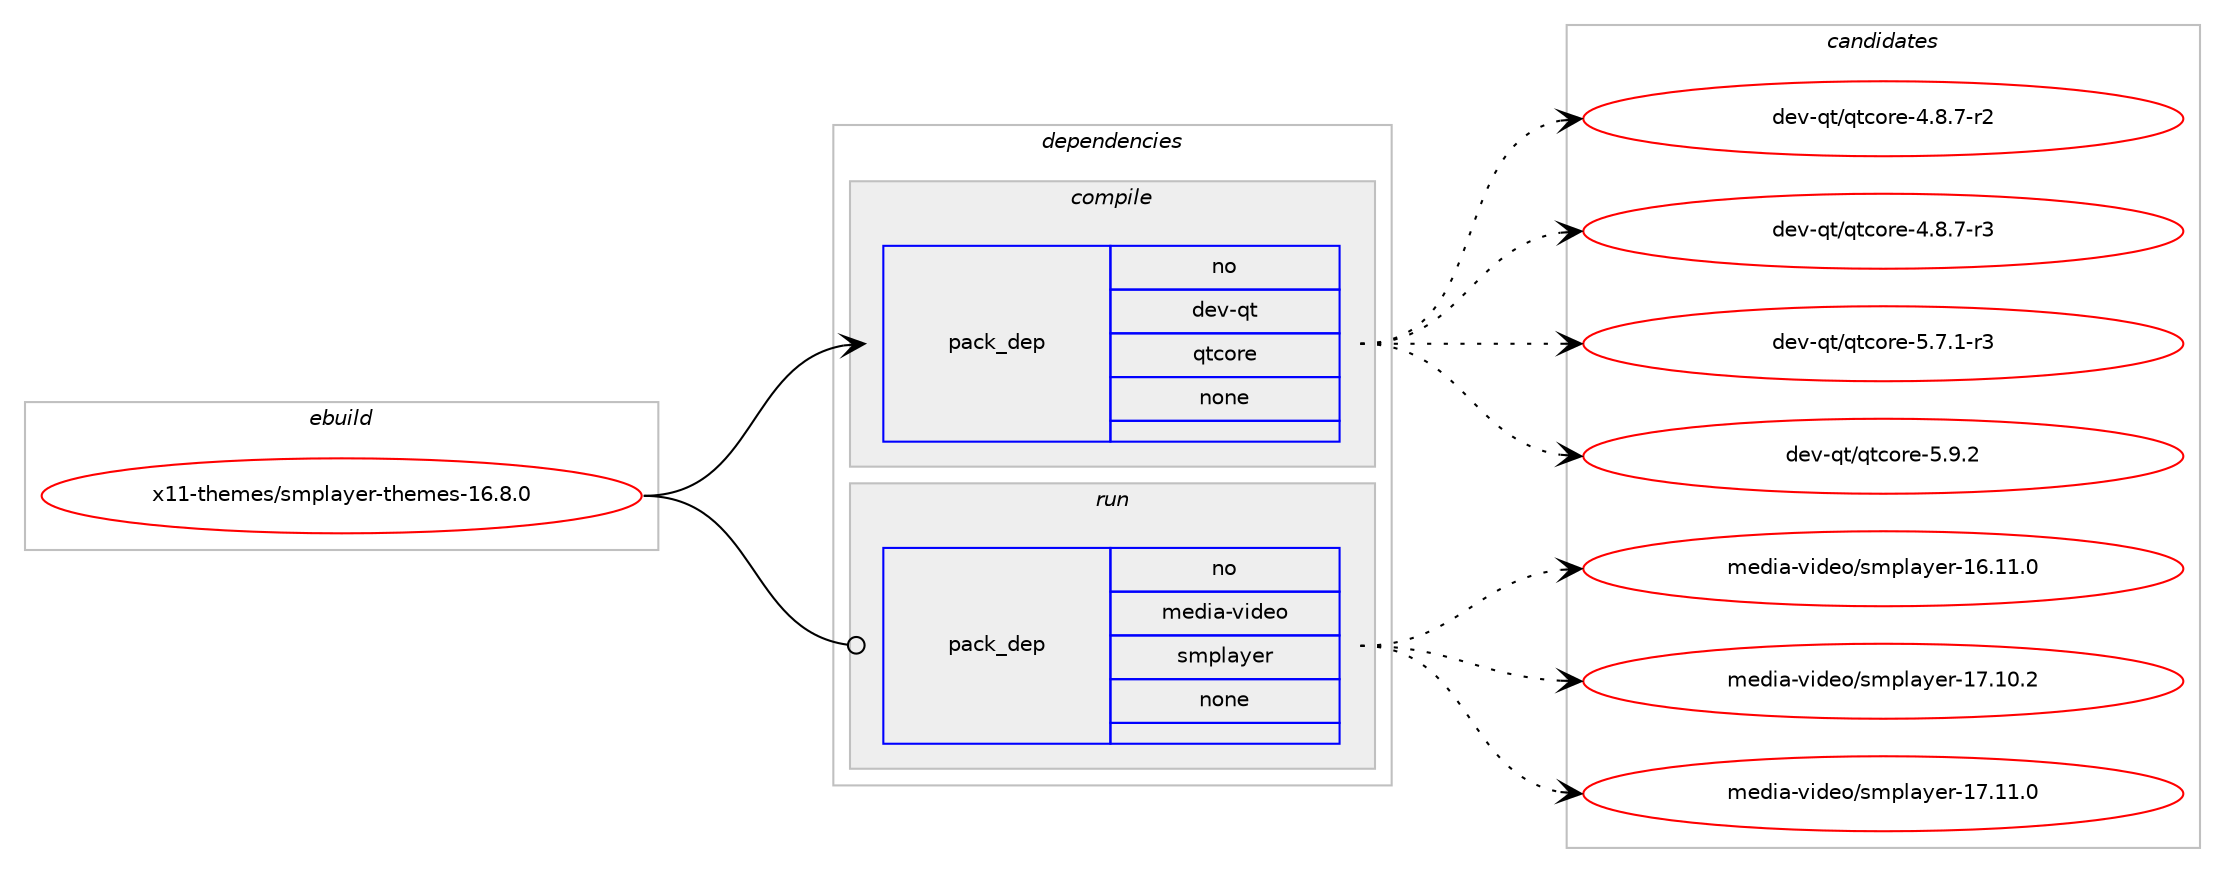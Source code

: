 digraph prolog {

# *************
# Graph options
# *************

newrank=true;
concentrate=true;
compound=true;
graph [rankdir=LR,fontname=Helvetica,fontsize=10,ranksep=1.5];#, ranksep=2.5, nodesep=0.2];
edge  [arrowhead=vee];
node  [fontname=Helvetica,fontsize=10];

# **********
# The ebuild
# **********

subgraph cluster_leftcol {
color=gray;
rank=same;
label=<<i>ebuild</i>>;
id [label="x11-themes/smplayer-themes-16.8.0", color=red, width=4, href="../x11-themes/smplayer-themes-16.8.0.svg"];
}

# ****************
# The dependencies
# ****************

subgraph cluster_midcol {
color=gray;
label=<<i>dependencies</i>>;
subgraph cluster_compile {
fillcolor="#eeeeee";
style=filled;
label=<<i>compile</i>>;
subgraph pack396846 {
dependency530856 [label=<<TABLE BORDER="0" CELLBORDER="1" CELLSPACING="0" CELLPADDING="4" WIDTH="220"><TR><TD ROWSPAN="6" CELLPADDING="30">pack_dep</TD></TR><TR><TD WIDTH="110">no</TD></TR><TR><TD>dev-qt</TD></TR><TR><TD>qtcore</TD></TR><TR><TD>none</TD></TR><TR><TD></TD></TR></TABLE>>, shape=none, color=blue];
}
id:e -> dependency530856:w [weight=20,style="solid",arrowhead="vee"];
}
subgraph cluster_compileandrun {
fillcolor="#eeeeee";
style=filled;
label=<<i>compile and run</i>>;
}
subgraph cluster_run {
fillcolor="#eeeeee";
style=filled;
label=<<i>run</i>>;
subgraph pack396847 {
dependency530857 [label=<<TABLE BORDER="0" CELLBORDER="1" CELLSPACING="0" CELLPADDING="4" WIDTH="220"><TR><TD ROWSPAN="6" CELLPADDING="30">pack_dep</TD></TR><TR><TD WIDTH="110">no</TD></TR><TR><TD>media-video</TD></TR><TR><TD>smplayer</TD></TR><TR><TD>none</TD></TR><TR><TD></TD></TR></TABLE>>, shape=none, color=blue];
}
id:e -> dependency530857:w [weight=20,style="solid",arrowhead="odot"];
}
}

# **************
# The candidates
# **************

subgraph cluster_choices {
rank=same;
color=gray;
label=<<i>candidates</i>>;

subgraph choice396846 {
color=black;
nodesep=1;
choice1001011184511311647113116991111141014552465646554511450 [label="dev-qt/qtcore-4.8.7-r2", color=red, width=4,href="../dev-qt/qtcore-4.8.7-r2.svg"];
choice1001011184511311647113116991111141014552465646554511451 [label="dev-qt/qtcore-4.8.7-r3", color=red, width=4,href="../dev-qt/qtcore-4.8.7-r3.svg"];
choice1001011184511311647113116991111141014553465546494511451 [label="dev-qt/qtcore-5.7.1-r3", color=red, width=4,href="../dev-qt/qtcore-5.7.1-r3.svg"];
choice100101118451131164711311699111114101455346574650 [label="dev-qt/qtcore-5.9.2", color=red, width=4,href="../dev-qt/qtcore-5.9.2.svg"];
dependency530856:e -> choice1001011184511311647113116991111141014552465646554511450:w [style=dotted,weight="100"];
dependency530856:e -> choice1001011184511311647113116991111141014552465646554511451:w [style=dotted,weight="100"];
dependency530856:e -> choice1001011184511311647113116991111141014553465546494511451:w [style=dotted,weight="100"];
dependency530856:e -> choice100101118451131164711311699111114101455346574650:w [style=dotted,weight="100"];
}
subgraph choice396847 {
color=black;
nodesep=1;
choice109101100105974511810510010111147115109112108971211011144549544649494648 [label="media-video/smplayer-16.11.0", color=red, width=4,href="../media-video/smplayer-16.11.0.svg"];
choice109101100105974511810510010111147115109112108971211011144549554649484650 [label="media-video/smplayer-17.10.2", color=red, width=4,href="../media-video/smplayer-17.10.2.svg"];
choice109101100105974511810510010111147115109112108971211011144549554649494648 [label="media-video/smplayer-17.11.0", color=red, width=4,href="../media-video/smplayer-17.11.0.svg"];
dependency530857:e -> choice109101100105974511810510010111147115109112108971211011144549544649494648:w [style=dotted,weight="100"];
dependency530857:e -> choice109101100105974511810510010111147115109112108971211011144549554649484650:w [style=dotted,weight="100"];
dependency530857:e -> choice109101100105974511810510010111147115109112108971211011144549554649494648:w [style=dotted,weight="100"];
}
}

}
